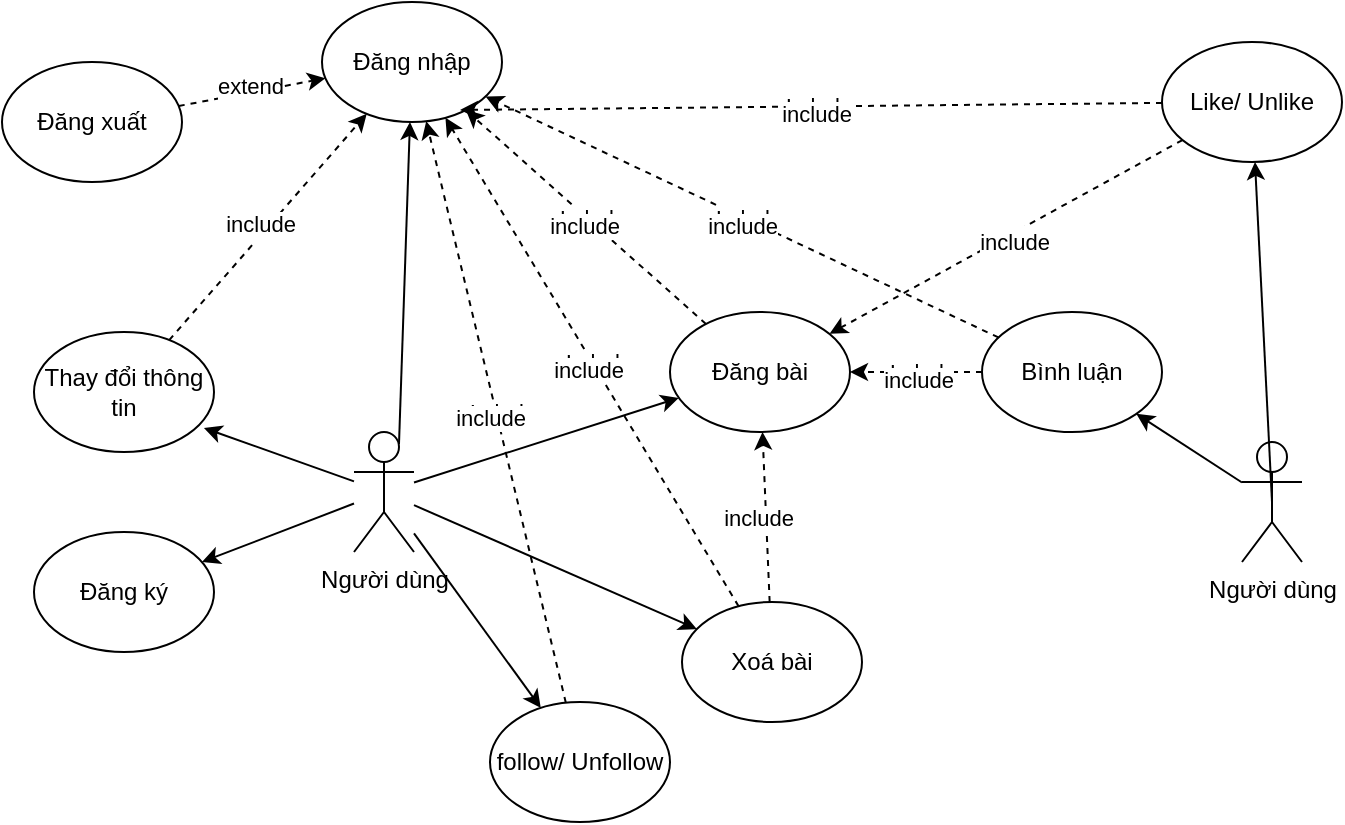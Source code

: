 <mxfile version="25.0.3">
  <diagram name="Page-1" id="P0i62Lsr8nZf01zvgU4D">
    <mxGraphModel dx="954" dy="647" grid="1" gridSize="10" guides="1" tooltips="1" connect="1" arrows="1" fold="1" page="1" pageScale="1" pageWidth="827" pageHeight="1169" math="0" shadow="0">
      <root>
        <mxCell id="0" />
        <mxCell id="1" parent="0" />
        <mxCell id="otNJ-YdbA0RuSrqyy-aq-1" value="Người dùng" style="shape=umlActor;verticalLabelPosition=bottom;verticalAlign=top;html=1;outlineConnect=0;" vertex="1" parent="1">
          <mxGeometry x="256" y="245" width="30" height="60" as="geometry" />
        </mxCell>
        <mxCell id="otNJ-YdbA0RuSrqyy-aq-3" value="Đăng ký" style="ellipse;whiteSpace=wrap;html=1;" vertex="1" parent="1">
          <mxGeometry x="96" y="295" width="90" height="60" as="geometry" />
        </mxCell>
        <mxCell id="otNJ-YdbA0RuSrqyy-aq-4" value="Đăng nhập" style="ellipse;whiteSpace=wrap;html=1;" vertex="1" parent="1">
          <mxGeometry x="240" y="30" width="90" height="60" as="geometry" />
        </mxCell>
        <mxCell id="otNJ-YdbA0RuSrqyy-aq-5" value="Thay đổi thông tin" style="ellipse;whiteSpace=wrap;html=1;" vertex="1" parent="1">
          <mxGeometry x="96" y="195" width="90" height="60" as="geometry" />
        </mxCell>
        <mxCell id="otNJ-YdbA0RuSrqyy-aq-6" value="Đăng bài" style="ellipse;whiteSpace=wrap;html=1;" vertex="1" parent="1">
          <mxGeometry x="414" y="185" width="90" height="60" as="geometry" />
        </mxCell>
        <mxCell id="otNJ-YdbA0RuSrqyy-aq-7" value="Người dùng" style="shape=umlActor;verticalLabelPosition=bottom;verticalAlign=top;html=1;outlineConnect=0;" vertex="1" parent="1">
          <mxGeometry x="700" y="250" width="30" height="60" as="geometry" />
        </mxCell>
        <mxCell id="otNJ-YdbA0RuSrqyy-aq-8" value="Like/ Unlike" style="ellipse;whiteSpace=wrap;html=1;" vertex="1" parent="1">
          <mxGeometry x="660" y="50" width="90" height="60" as="geometry" />
        </mxCell>
        <mxCell id="otNJ-YdbA0RuSrqyy-aq-9" value="follow/ Unfollow" style="ellipse;whiteSpace=wrap;html=1;" vertex="1" parent="1">
          <mxGeometry x="324" y="380" width="90" height="60" as="geometry" />
        </mxCell>
        <mxCell id="otNJ-YdbA0RuSrqyy-aq-10" value="Đăng xuất" style="ellipse;whiteSpace=wrap;html=1;" vertex="1" parent="1">
          <mxGeometry x="80" y="60" width="90" height="60" as="geometry" />
        </mxCell>
        <mxCell id="otNJ-YdbA0RuSrqyy-aq-11" value="" style="endArrow=classic;html=1;rounded=0;exitX=0.75;exitY=0.1;exitDx=0;exitDy=0;exitPerimeter=0;" edge="1" parent="1" source="otNJ-YdbA0RuSrqyy-aq-1" target="otNJ-YdbA0RuSrqyy-aq-4">
          <mxGeometry width="50" height="50" relative="1" as="geometry">
            <mxPoint x="316" y="200" as="sourcePoint" />
            <mxPoint x="366" y="150" as="targetPoint" />
          </mxGeometry>
        </mxCell>
        <mxCell id="otNJ-YdbA0RuSrqyy-aq-12" value="" style="endArrow=classic;html=1;rounded=0;entryX=0.944;entryY=0.8;entryDx=0;entryDy=0;entryPerimeter=0;" edge="1" parent="1" source="otNJ-YdbA0RuSrqyy-aq-1" target="otNJ-YdbA0RuSrqyy-aq-5">
          <mxGeometry width="50" height="50" relative="1" as="geometry">
            <mxPoint x="336" y="355" as="sourcePoint" />
            <mxPoint x="386" y="305" as="targetPoint" />
          </mxGeometry>
        </mxCell>
        <mxCell id="otNJ-YdbA0RuSrqyy-aq-13" value="" style="endArrow=classic;html=1;rounded=0;" edge="1" parent="1" source="otNJ-YdbA0RuSrqyy-aq-1" target="otNJ-YdbA0RuSrqyy-aq-3">
          <mxGeometry width="50" height="50" relative="1" as="geometry">
            <mxPoint x="336" y="355" as="sourcePoint" />
            <mxPoint x="386" y="305" as="targetPoint" />
          </mxGeometry>
        </mxCell>
        <mxCell id="otNJ-YdbA0RuSrqyy-aq-14" value="" style="endArrow=classic;html=1;rounded=0;" edge="1" parent="1" source="otNJ-YdbA0RuSrqyy-aq-1" target="otNJ-YdbA0RuSrqyy-aq-6">
          <mxGeometry width="50" height="50" relative="1" as="geometry">
            <mxPoint x="336" y="355" as="sourcePoint" />
            <mxPoint x="386" y="305" as="targetPoint" />
          </mxGeometry>
        </mxCell>
        <mxCell id="otNJ-YdbA0RuSrqyy-aq-15" value="" style="endArrow=classic;html=1;rounded=0;exitX=0.5;exitY=0.5;exitDx=0;exitDy=0;exitPerimeter=0;" edge="1" parent="1" source="otNJ-YdbA0RuSrqyy-aq-7" target="otNJ-YdbA0RuSrqyy-aq-8">
          <mxGeometry width="50" height="50" relative="1" as="geometry">
            <mxPoint x="390" y="360" as="sourcePoint" />
            <mxPoint x="440" y="310" as="targetPoint" />
          </mxGeometry>
        </mxCell>
        <mxCell id="otNJ-YdbA0RuSrqyy-aq-16" value="Bình luận" style="ellipse;whiteSpace=wrap;html=1;" vertex="1" parent="1">
          <mxGeometry x="570" y="185" width="90" height="60" as="geometry" />
        </mxCell>
        <mxCell id="otNJ-YdbA0RuSrqyy-aq-17" value="" style="endArrow=classic;html=1;rounded=0;" edge="1" parent="1" source="otNJ-YdbA0RuSrqyy-aq-7" target="otNJ-YdbA0RuSrqyy-aq-16">
          <mxGeometry width="50" height="50" relative="1" as="geometry">
            <mxPoint x="390" y="360" as="sourcePoint" />
            <mxPoint x="440" y="310" as="targetPoint" />
          </mxGeometry>
        </mxCell>
        <mxCell id="otNJ-YdbA0RuSrqyy-aq-19" value="" style="endArrow=classic;html=1;rounded=0;dashed=1;" edge="1" parent="1" source="otNJ-YdbA0RuSrqyy-aq-16" target="otNJ-YdbA0RuSrqyy-aq-6">
          <mxGeometry relative="1" as="geometry">
            <mxPoint x="360" y="340" as="sourcePoint" />
            <mxPoint x="460" y="340" as="targetPoint" />
          </mxGeometry>
        </mxCell>
        <mxCell id="otNJ-YdbA0RuSrqyy-aq-20" value="Label" style="edgeLabel;resizable=0;html=1;;align=center;verticalAlign=middle;" connectable="0" vertex="1" parent="otNJ-YdbA0RuSrqyy-aq-19">
          <mxGeometry relative="1" as="geometry" />
        </mxCell>
        <mxCell id="otNJ-YdbA0RuSrqyy-aq-21" value="include" style="edgeLabel;html=1;align=center;verticalAlign=middle;resizable=0;points=[];" vertex="1" connectable="0" parent="otNJ-YdbA0RuSrqyy-aq-19">
          <mxGeometry x="-0.015" y="4" relative="1" as="geometry">
            <mxPoint as="offset" />
          </mxGeometry>
        </mxCell>
        <mxCell id="otNJ-YdbA0RuSrqyy-aq-22" value="" style="endArrow=classic;html=1;rounded=0;dashed=1;" edge="1" parent="1" source="otNJ-YdbA0RuSrqyy-aq-8" target="otNJ-YdbA0RuSrqyy-aq-6">
          <mxGeometry relative="1" as="geometry">
            <mxPoint x="530" y="220" as="sourcePoint" />
            <mxPoint x="400" y="220" as="targetPoint" />
          </mxGeometry>
        </mxCell>
        <mxCell id="otNJ-YdbA0RuSrqyy-aq-23" value="Label" style="edgeLabel;resizable=0;html=1;;align=center;verticalAlign=middle;" connectable="0" vertex="1" parent="otNJ-YdbA0RuSrqyy-aq-22">
          <mxGeometry relative="1" as="geometry" />
        </mxCell>
        <mxCell id="otNJ-YdbA0RuSrqyy-aq-24" value="include" style="edgeLabel;html=1;align=center;verticalAlign=middle;resizable=0;points=[];" vertex="1" connectable="0" parent="otNJ-YdbA0RuSrqyy-aq-22">
          <mxGeometry x="-0.015" y="4" relative="1" as="geometry">
            <mxPoint as="offset" />
          </mxGeometry>
        </mxCell>
        <mxCell id="otNJ-YdbA0RuSrqyy-aq-25" value="" style="endArrow=classic;html=1;rounded=0;dashed=1;" edge="1" parent="1" source="otNJ-YdbA0RuSrqyy-aq-6" target="otNJ-YdbA0RuSrqyy-aq-4">
          <mxGeometry relative="1" as="geometry">
            <mxPoint x="540" y="230" as="sourcePoint" />
            <mxPoint x="410" y="230" as="targetPoint" />
          </mxGeometry>
        </mxCell>
        <mxCell id="otNJ-YdbA0RuSrqyy-aq-26" value="Label" style="edgeLabel;resizable=0;html=1;;align=center;verticalAlign=middle;" connectable="0" vertex="1" parent="otNJ-YdbA0RuSrqyy-aq-25">
          <mxGeometry relative="1" as="geometry" />
        </mxCell>
        <mxCell id="otNJ-YdbA0RuSrqyy-aq-27" value="include" style="edgeLabel;html=1;align=center;verticalAlign=middle;resizable=0;points=[];" vertex="1" connectable="0" parent="otNJ-YdbA0RuSrqyy-aq-25">
          <mxGeometry x="-0.015" y="4" relative="1" as="geometry">
            <mxPoint as="offset" />
          </mxGeometry>
        </mxCell>
        <mxCell id="otNJ-YdbA0RuSrqyy-aq-28" value="" style="endArrow=classic;html=1;rounded=0;dashed=1;entryX=0.767;entryY=0.9;entryDx=0;entryDy=0;entryPerimeter=0;" edge="1" parent="1" source="otNJ-YdbA0RuSrqyy-aq-8" target="otNJ-YdbA0RuSrqyy-aq-4">
          <mxGeometry relative="1" as="geometry">
            <mxPoint x="550" y="240" as="sourcePoint" />
            <mxPoint x="420" y="240" as="targetPoint" />
          </mxGeometry>
        </mxCell>
        <mxCell id="otNJ-YdbA0RuSrqyy-aq-29" value="Label" style="edgeLabel;resizable=0;html=1;;align=center;verticalAlign=middle;" connectable="0" vertex="1" parent="otNJ-YdbA0RuSrqyy-aq-28">
          <mxGeometry relative="1" as="geometry" />
        </mxCell>
        <mxCell id="otNJ-YdbA0RuSrqyy-aq-30" value="include" style="edgeLabel;html=1;align=center;verticalAlign=middle;resizable=0;points=[];" vertex="1" connectable="0" parent="otNJ-YdbA0RuSrqyy-aq-28">
          <mxGeometry x="-0.015" y="4" relative="1" as="geometry">
            <mxPoint as="offset" />
          </mxGeometry>
        </mxCell>
        <mxCell id="otNJ-YdbA0RuSrqyy-aq-31" value="" style="endArrow=classic;html=1;rounded=0;dashed=1;" edge="1" parent="1" source="otNJ-YdbA0RuSrqyy-aq-16" target="otNJ-YdbA0RuSrqyy-aq-4">
          <mxGeometry relative="1" as="geometry">
            <mxPoint x="560" y="250" as="sourcePoint" />
            <mxPoint x="430" y="250" as="targetPoint" />
          </mxGeometry>
        </mxCell>
        <mxCell id="otNJ-YdbA0RuSrqyy-aq-32" value="Label" style="edgeLabel;resizable=0;html=1;;align=center;verticalAlign=middle;" connectable="0" vertex="1" parent="otNJ-YdbA0RuSrqyy-aq-31">
          <mxGeometry relative="1" as="geometry" />
        </mxCell>
        <mxCell id="otNJ-YdbA0RuSrqyy-aq-33" value="include" style="edgeLabel;html=1;align=center;verticalAlign=middle;resizable=0;points=[];" vertex="1" connectable="0" parent="otNJ-YdbA0RuSrqyy-aq-31">
          <mxGeometry x="-0.015" y="4" relative="1" as="geometry">
            <mxPoint as="offset" />
          </mxGeometry>
        </mxCell>
        <mxCell id="otNJ-YdbA0RuSrqyy-aq-34" value="" style="endArrow=classic;html=1;rounded=0;dashed=1;" edge="1" parent="1" source="otNJ-YdbA0RuSrqyy-aq-5" target="otNJ-YdbA0RuSrqyy-aq-4">
          <mxGeometry relative="1" as="geometry">
            <mxPoint x="570" y="260" as="sourcePoint" />
            <mxPoint x="440" y="260" as="targetPoint" />
          </mxGeometry>
        </mxCell>
        <mxCell id="otNJ-YdbA0RuSrqyy-aq-35" value="Label" style="edgeLabel;resizable=0;html=1;;align=center;verticalAlign=middle;" connectable="0" vertex="1" parent="otNJ-YdbA0RuSrqyy-aq-34">
          <mxGeometry relative="1" as="geometry" />
        </mxCell>
        <mxCell id="otNJ-YdbA0RuSrqyy-aq-36" value="include" style="edgeLabel;html=1;align=center;verticalAlign=middle;resizable=0;points=[];" vertex="1" connectable="0" parent="otNJ-YdbA0RuSrqyy-aq-34">
          <mxGeometry x="-0.015" y="4" relative="1" as="geometry">
            <mxPoint as="offset" />
          </mxGeometry>
        </mxCell>
        <mxCell id="otNJ-YdbA0RuSrqyy-aq-37" value="" style="endArrow=classic;html=1;rounded=0;dashed=1;" edge="1" parent="1" source="otNJ-YdbA0RuSrqyy-aq-10" target="otNJ-YdbA0RuSrqyy-aq-4">
          <mxGeometry relative="1" as="geometry">
            <mxPoint x="580" y="270" as="sourcePoint" />
            <mxPoint x="450" y="270" as="targetPoint" />
          </mxGeometry>
        </mxCell>
        <mxCell id="otNJ-YdbA0RuSrqyy-aq-38" value="Label" style="edgeLabel;resizable=0;html=1;;align=center;verticalAlign=middle;" connectable="0" vertex="1" parent="otNJ-YdbA0RuSrqyy-aq-37">
          <mxGeometry relative="1" as="geometry" />
        </mxCell>
        <mxCell id="otNJ-YdbA0RuSrqyy-aq-39" value="extend" style="edgeLabel;html=1;align=center;verticalAlign=middle;resizable=0;points=[];" vertex="1" connectable="0" parent="otNJ-YdbA0RuSrqyy-aq-37">
          <mxGeometry x="-0.015" y="4" relative="1" as="geometry">
            <mxPoint as="offset" />
          </mxGeometry>
        </mxCell>
        <mxCell id="otNJ-YdbA0RuSrqyy-aq-40" value="" style="endArrow=classic;html=1;rounded=0;" edge="1" parent="1" source="otNJ-YdbA0RuSrqyy-aq-1" target="otNJ-YdbA0RuSrqyy-aq-9">
          <mxGeometry width="50" height="50" relative="1" as="geometry">
            <mxPoint x="390" y="360" as="sourcePoint" />
            <mxPoint x="440" y="310" as="targetPoint" />
          </mxGeometry>
        </mxCell>
        <mxCell id="otNJ-YdbA0RuSrqyy-aq-41" value="" style="endArrow=classic;html=1;rounded=0;dashed=1;" edge="1" parent="1" source="otNJ-YdbA0RuSrqyy-aq-9" target="otNJ-YdbA0RuSrqyy-aq-4">
          <mxGeometry relative="1" as="geometry">
            <mxPoint x="670" y="90" as="sourcePoint" />
            <mxPoint x="319" y="94" as="targetPoint" />
          </mxGeometry>
        </mxCell>
        <mxCell id="otNJ-YdbA0RuSrqyy-aq-42" value="Label" style="edgeLabel;resizable=0;html=1;;align=center;verticalAlign=middle;" connectable="0" vertex="1" parent="otNJ-YdbA0RuSrqyy-aq-41">
          <mxGeometry relative="1" as="geometry" />
        </mxCell>
        <mxCell id="otNJ-YdbA0RuSrqyy-aq-43" value="include" style="edgeLabel;html=1;align=center;verticalAlign=middle;resizable=0;points=[];" vertex="1" connectable="0" parent="otNJ-YdbA0RuSrqyy-aq-41">
          <mxGeometry x="-0.015" y="4" relative="1" as="geometry">
            <mxPoint as="offset" />
          </mxGeometry>
        </mxCell>
        <mxCell id="otNJ-YdbA0RuSrqyy-aq-44" value="Xoá bài" style="ellipse;whiteSpace=wrap;html=1;" vertex="1" parent="1">
          <mxGeometry x="420" y="330" width="90" height="60" as="geometry" />
        </mxCell>
        <mxCell id="otNJ-YdbA0RuSrqyy-aq-45" value="" style="endArrow=classic;html=1;rounded=0;" edge="1" parent="1" source="otNJ-YdbA0RuSrqyy-aq-1" target="otNJ-YdbA0RuSrqyy-aq-44">
          <mxGeometry width="50" height="50" relative="1" as="geometry">
            <mxPoint x="296" y="306" as="sourcePoint" />
            <mxPoint x="359" y="393" as="targetPoint" />
          </mxGeometry>
        </mxCell>
        <mxCell id="otNJ-YdbA0RuSrqyy-aq-46" value="" style="endArrow=classic;html=1;rounded=0;dashed=1;" edge="1" parent="1" source="otNJ-YdbA0RuSrqyy-aq-44" target="otNJ-YdbA0RuSrqyy-aq-4">
          <mxGeometry relative="1" as="geometry">
            <mxPoint x="372" y="390" as="sourcePoint" />
            <mxPoint x="302" y="100" as="targetPoint" />
          </mxGeometry>
        </mxCell>
        <mxCell id="otNJ-YdbA0RuSrqyy-aq-47" value="Label" style="edgeLabel;resizable=0;html=1;;align=center;verticalAlign=middle;" connectable="0" vertex="1" parent="otNJ-YdbA0RuSrqyy-aq-46">
          <mxGeometry relative="1" as="geometry" />
        </mxCell>
        <mxCell id="otNJ-YdbA0RuSrqyy-aq-48" value="include" style="edgeLabel;html=1;align=center;verticalAlign=middle;resizable=0;points=[];" vertex="1" connectable="0" parent="otNJ-YdbA0RuSrqyy-aq-46">
          <mxGeometry x="-0.015" y="4" relative="1" as="geometry">
            <mxPoint as="offset" />
          </mxGeometry>
        </mxCell>
        <mxCell id="otNJ-YdbA0RuSrqyy-aq-49" value="" style="endArrow=classic;html=1;rounded=0;dashed=1;" edge="1" parent="1" source="otNJ-YdbA0RuSrqyy-aq-44" target="otNJ-YdbA0RuSrqyy-aq-6">
          <mxGeometry relative="1" as="geometry">
            <mxPoint x="382" y="400" as="sourcePoint" />
            <mxPoint x="312" y="110" as="targetPoint" />
          </mxGeometry>
        </mxCell>
        <mxCell id="otNJ-YdbA0RuSrqyy-aq-50" value="Label" style="edgeLabel;resizable=0;html=1;;align=center;verticalAlign=middle;" connectable="0" vertex="1" parent="otNJ-YdbA0RuSrqyy-aq-49">
          <mxGeometry relative="1" as="geometry" />
        </mxCell>
        <mxCell id="otNJ-YdbA0RuSrqyy-aq-51" value="include" style="edgeLabel;html=1;align=center;verticalAlign=middle;resizable=0;points=[];" vertex="1" connectable="0" parent="otNJ-YdbA0RuSrqyy-aq-49">
          <mxGeometry x="-0.015" y="4" relative="1" as="geometry">
            <mxPoint as="offset" />
          </mxGeometry>
        </mxCell>
      </root>
    </mxGraphModel>
  </diagram>
</mxfile>
